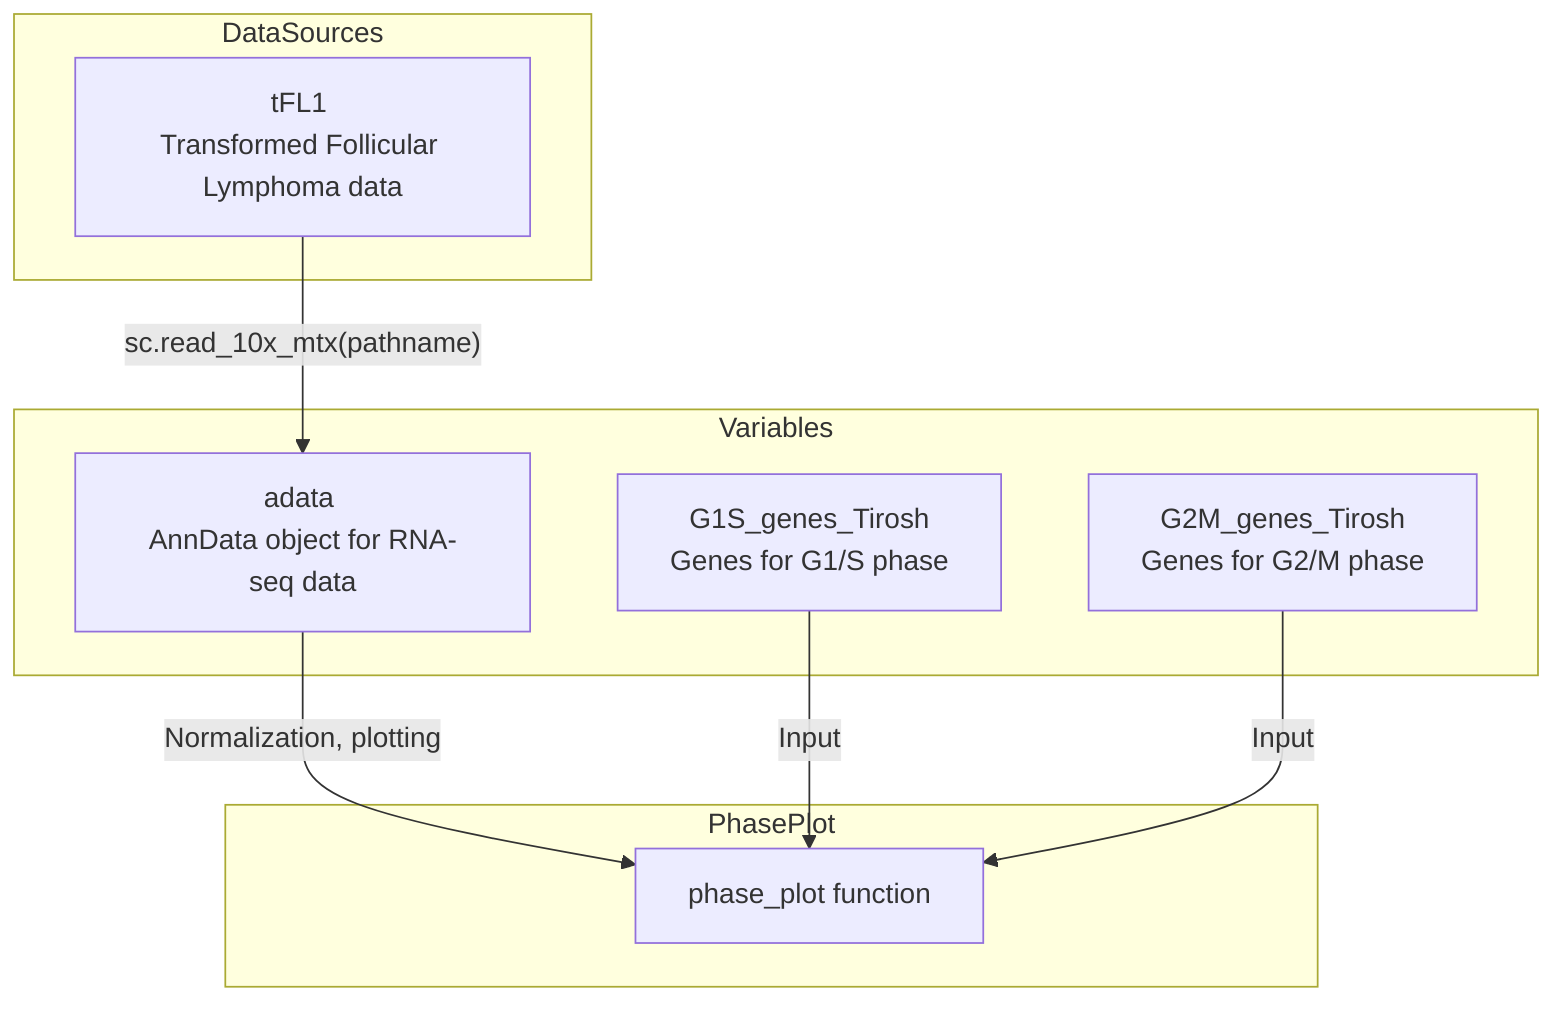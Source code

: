 flowchart TD
    subgraph DataSources
        DS1["tFL1 \nTransformed Follicular Lymphoma data"]
    end
    
    subgraph Variables
        V1["adata \nAnnData object for RNA-seq data"]
        V2["G1S_genes_Tirosh \nGenes for G1/S phase"]
        V3["G2M_genes_Tirosh \nGenes for G2/M phase"]
    end

    DS1 --> |"sc.read_10x_mtx(pathname)"| V1
    subgraph PhasePlot
        V1 --> |"Normalization, plotting"| PP["phase_plot function"]
        V2 --> |"Input"| PP
        V3 --> |"Input"| PP
    end